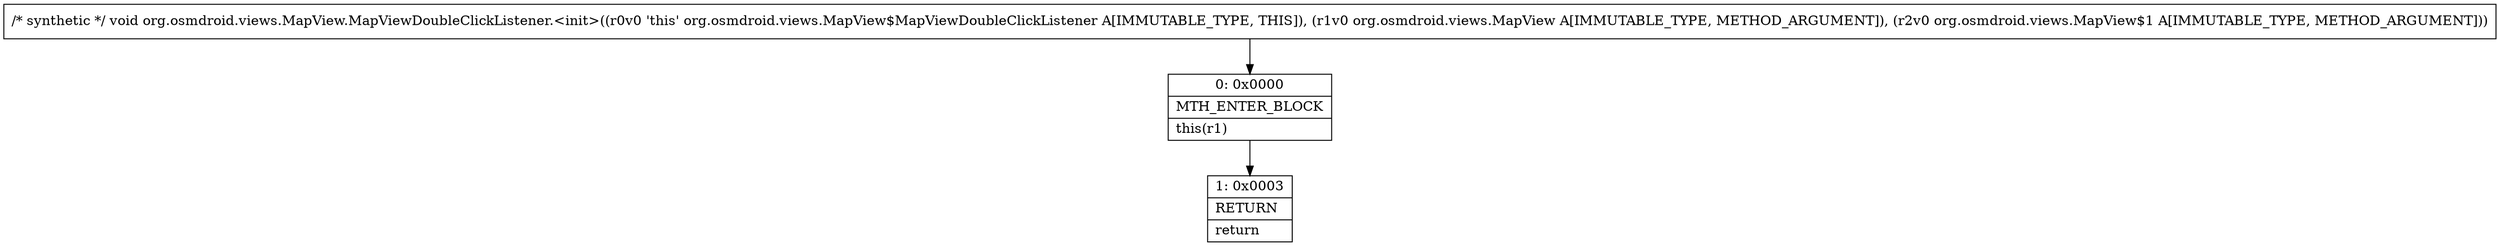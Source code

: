 digraph "CFG fororg.osmdroid.views.MapView.MapViewDoubleClickListener.\<init\>(Lorg\/osmdroid\/views\/MapView;Lorg\/osmdroid\/views\/MapView$1;)V" {
Node_0 [shape=record,label="{0\:\ 0x0000|MTH_ENTER_BLOCK\l|this(r1)\l}"];
Node_1 [shape=record,label="{1\:\ 0x0003|RETURN\l|return\l}"];
MethodNode[shape=record,label="{\/* synthetic *\/ void org.osmdroid.views.MapView.MapViewDoubleClickListener.\<init\>((r0v0 'this' org.osmdroid.views.MapView$MapViewDoubleClickListener A[IMMUTABLE_TYPE, THIS]), (r1v0 org.osmdroid.views.MapView A[IMMUTABLE_TYPE, METHOD_ARGUMENT]), (r2v0 org.osmdroid.views.MapView$1 A[IMMUTABLE_TYPE, METHOD_ARGUMENT])) }"];
MethodNode -> Node_0;
Node_0 -> Node_1;
}

